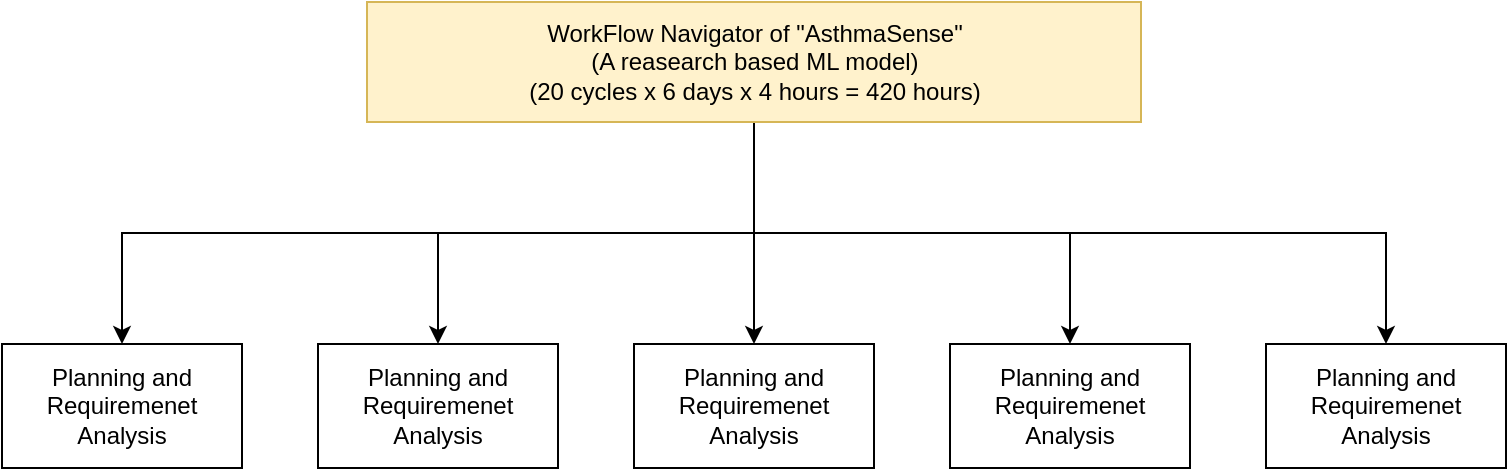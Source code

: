 <mxfile version="26.0.16">
  <diagram name="Page-1" id="NnBz1qYvu4d5HJ9JuOkY">
    <mxGraphModel dx="1036" dy="654" grid="0" gridSize="10" guides="1" tooltips="1" connect="1" arrows="1" fold="1" page="1" pageScale="1" pageWidth="827" pageHeight="1169" math="0" shadow="0">
      <root>
        <mxCell id="0" />
        <mxCell id="1" parent="0" />
        <mxCell id="V6zdbAI0bMIcwcF6ffVk-7" style="edgeStyle=orthogonalEdgeStyle;rounded=0;orthogonalLoop=1;jettySize=auto;html=1;exitX=0.5;exitY=1;exitDx=0;exitDy=0;entryX=0.5;entryY=0;entryDx=0;entryDy=0;" parent="1" source="V6zdbAI0bMIcwcF6ffVk-1" target="V6zdbAI0bMIcwcF6ffVk-4" edge="1">
          <mxGeometry relative="1" as="geometry" />
        </mxCell>
        <mxCell id="V6zdbAI0bMIcwcF6ffVk-9" style="edgeStyle=orthogonalEdgeStyle;rounded=0;orthogonalLoop=1;jettySize=auto;html=1;exitX=0.5;exitY=1;exitDx=0;exitDy=0;entryX=0.5;entryY=0;entryDx=0;entryDy=0;" parent="1" source="V6zdbAI0bMIcwcF6ffVk-1" target="V6zdbAI0bMIcwcF6ffVk-2" edge="1">
          <mxGeometry relative="1" as="geometry" />
        </mxCell>
        <mxCell id="V6zdbAI0bMIcwcF6ffVk-10" style="edgeStyle=orthogonalEdgeStyle;rounded=0;orthogonalLoop=1;jettySize=auto;html=1;exitX=0.5;exitY=1;exitDx=0;exitDy=0;" parent="1" source="V6zdbAI0bMIcwcF6ffVk-1" target="V6zdbAI0bMIcwcF6ffVk-3" edge="1">
          <mxGeometry relative="1" as="geometry" />
        </mxCell>
        <mxCell id="V6zdbAI0bMIcwcF6ffVk-11" style="edgeStyle=orthogonalEdgeStyle;rounded=0;orthogonalLoop=1;jettySize=auto;html=1;exitX=0.5;exitY=1;exitDx=0;exitDy=0;entryX=0.5;entryY=0;entryDx=0;entryDy=0;" parent="1" source="V6zdbAI0bMIcwcF6ffVk-1" target="V6zdbAI0bMIcwcF6ffVk-5" edge="1">
          <mxGeometry relative="1" as="geometry" />
        </mxCell>
        <mxCell id="V6zdbAI0bMIcwcF6ffVk-12" style="edgeStyle=orthogonalEdgeStyle;rounded=0;orthogonalLoop=1;jettySize=auto;html=1;exitX=0.5;exitY=1;exitDx=0;exitDy=0;entryX=0.5;entryY=0;entryDx=0;entryDy=0;" parent="1" source="V6zdbAI0bMIcwcF6ffVk-1" target="V6zdbAI0bMIcwcF6ffVk-6" edge="1">
          <mxGeometry relative="1" as="geometry" />
        </mxCell>
        <mxCell id="V6zdbAI0bMIcwcF6ffVk-1" value="WorkFlow Navigator of &quot;AsthmaSense&quot;&lt;div&gt;(A reasearch based ML model)&lt;br&gt;&lt;div&gt;(20 cycles x 6 days x 4 hours = 420 hours)&lt;/div&gt;&lt;/div&gt;" style="rounded=0;whiteSpace=wrap;html=1;fillColor=#fff2cc;strokeColor=#d6b656;" parent="1" vertex="1">
          <mxGeometry x="248.5" y="83" width="387" height="60" as="geometry" />
        </mxCell>
        <mxCell id="V6zdbAI0bMIcwcF6ffVk-2" value="Planning and Requiremenet Analysis" style="rounded=0;whiteSpace=wrap;html=1;" parent="1" vertex="1">
          <mxGeometry x="66" y="254" width="120" height="62" as="geometry" />
        </mxCell>
        <mxCell id="V6zdbAI0bMIcwcF6ffVk-3" value="Planning and Requiremenet Analysis" style="rounded=0;whiteSpace=wrap;html=1;" parent="1" vertex="1">
          <mxGeometry x="224" y="254" width="120" height="62" as="geometry" />
        </mxCell>
        <mxCell id="V6zdbAI0bMIcwcF6ffVk-4" value="Planning and Requiremenet Analysis" style="rounded=0;whiteSpace=wrap;html=1;" parent="1" vertex="1">
          <mxGeometry x="382" y="254" width="120" height="62" as="geometry" />
        </mxCell>
        <mxCell id="V6zdbAI0bMIcwcF6ffVk-5" value="Planning and Requiremenet Analysis" style="rounded=0;whiteSpace=wrap;html=1;" parent="1" vertex="1">
          <mxGeometry x="540" y="254" width="120" height="62" as="geometry" />
        </mxCell>
        <mxCell id="V6zdbAI0bMIcwcF6ffVk-6" value="Planning and Requiremenet Analysis" style="rounded=0;whiteSpace=wrap;html=1;" parent="1" vertex="1">
          <mxGeometry x="698" y="254" width="120" height="62" as="geometry" />
        </mxCell>
      </root>
    </mxGraphModel>
  </diagram>
</mxfile>
